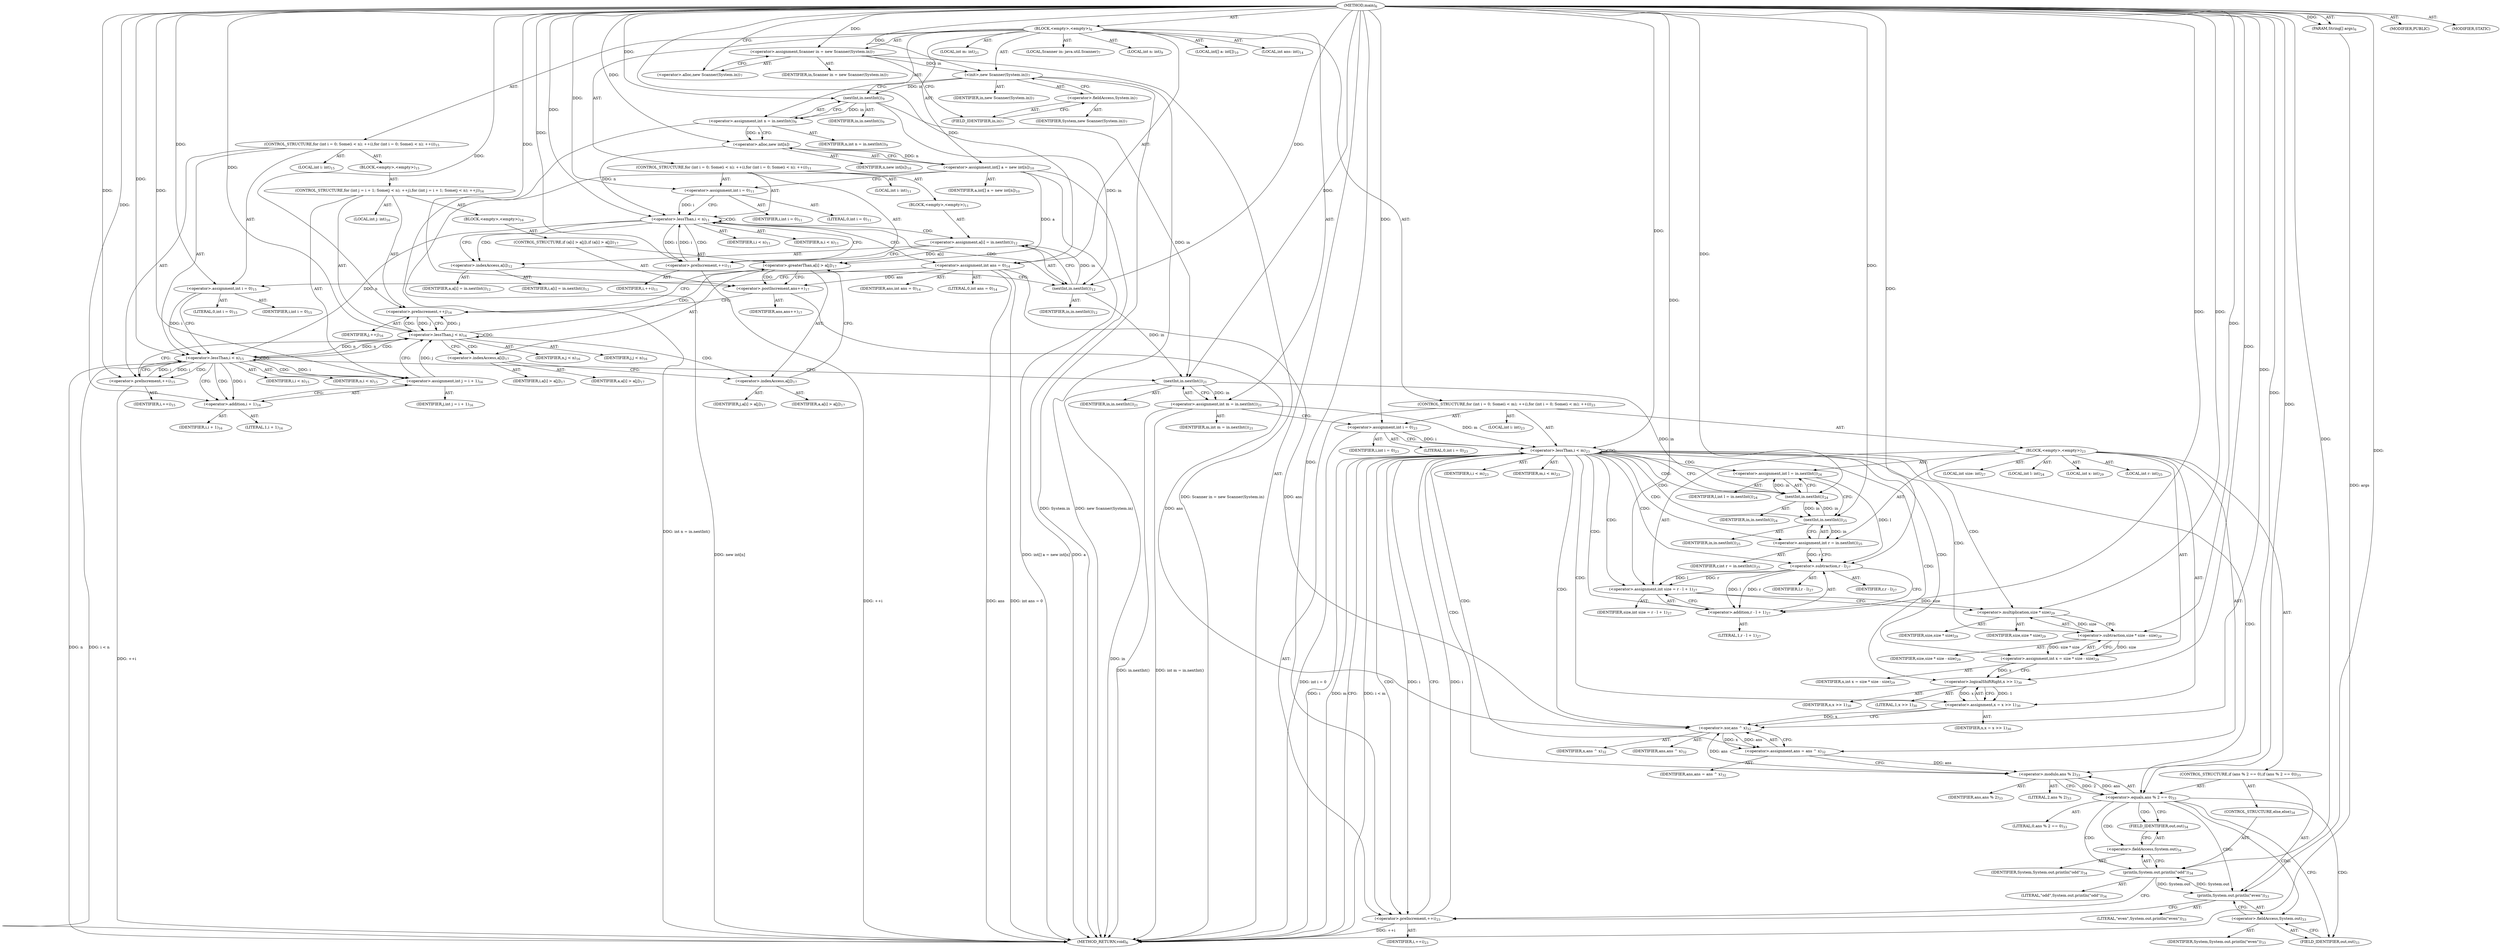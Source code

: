 digraph "main" {  
"19" [label = <(METHOD,main)<SUB>6</SUB>> ]
"20" [label = <(PARAM,String[] args)<SUB>6</SUB>> ]
"21" [label = <(BLOCK,&lt;empty&gt;,&lt;empty&gt;)<SUB>6</SUB>> ]
"4" [label = <(LOCAL,Scanner in: java.util.Scanner)<SUB>7</SUB>> ]
"22" [label = <(&lt;operator&gt;.assignment,Scanner in = new Scanner(System.in))<SUB>7</SUB>> ]
"23" [label = <(IDENTIFIER,in,Scanner in = new Scanner(System.in))<SUB>7</SUB>> ]
"24" [label = <(&lt;operator&gt;.alloc,new Scanner(System.in))<SUB>7</SUB>> ]
"25" [label = <(&lt;init&gt;,new Scanner(System.in))<SUB>7</SUB>> ]
"3" [label = <(IDENTIFIER,in,new Scanner(System.in))<SUB>7</SUB>> ]
"26" [label = <(&lt;operator&gt;.fieldAccess,System.in)<SUB>7</SUB>> ]
"27" [label = <(IDENTIFIER,System,new Scanner(System.in))<SUB>7</SUB>> ]
"28" [label = <(FIELD_IDENTIFIER,in,in)<SUB>7</SUB>> ]
"29" [label = <(LOCAL,int n: int)<SUB>9</SUB>> ]
"30" [label = <(&lt;operator&gt;.assignment,int n = in.nextInt())<SUB>9</SUB>> ]
"31" [label = <(IDENTIFIER,n,int n = in.nextInt())<SUB>9</SUB>> ]
"32" [label = <(nextInt,in.nextInt())<SUB>9</SUB>> ]
"33" [label = <(IDENTIFIER,in,in.nextInt())<SUB>9</SUB>> ]
"34" [label = <(LOCAL,int[] a: int[])<SUB>10</SUB>> ]
"35" [label = <(&lt;operator&gt;.assignment,int[] a = new int[n])<SUB>10</SUB>> ]
"36" [label = <(IDENTIFIER,a,int[] a = new int[n])<SUB>10</SUB>> ]
"37" [label = <(&lt;operator&gt;.alloc,new int[n])> ]
"38" [label = <(IDENTIFIER,n,new int[n])<SUB>10</SUB>> ]
"39" [label = <(CONTROL_STRUCTURE,for (int i = 0; Some(i &lt; n); ++i),for (int i = 0; Some(i &lt; n); ++i))<SUB>11</SUB>> ]
"40" [label = <(LOCAL,int i: int)<SUB>11</SUB>> ]
"41" [label = <(&lt;operator&gt;.assignment,int i = 0)<SUB>11</SUB>> ]
"42" [label = <(IDENTIFIER,i,int i = 0)<SUB>11</SUB>> ]
"43" [label = <(LITERAL,0,int i = 0)<SUB>11</SUB>> ]
"44" [label = <(&lt;operator&gt;.lessThan,i &lt; n)<SUB>11</SUB>> ]
"45" [label = <(IDENTIFIER,i,i &lt; n)<SUB>11</SUB>> ]
"46" [label = <(IDENTIFIER,n,i &lt; n)<SUB>11</SUB>> ]
"47" [label = <(&lt;operator&gt;.preIncrement,++i)<SUB>11</SUB>> ]
"48" [label = <(IDENTIFIER,i,++i)<SUB>11</SUB>> ]
"49" [label = <(BLOCK,&lt;empty&gt;,&lt;empty&gt;)<SUB>11</SUB>> ]
"50" [label = <(&lt;operator&gt;.assignment,a[i] = in.nextInt())<SUB>12</SUB>> ]
"51" [label = <(&lt;operator&gt;.indexAccess,a[i])<SUB>12</SUB>> ]
"52" [label = <(IDENTIFIER,a,a[i] = in.nextInt())<SUB>12</SUB>> ]
"53" [label = <(IDENTIFIER,i,a[i] = in.nextInt())<SUB>12</SUB>> ]
"54" [label = <(nextInt,in.nextInt())<SUB>12</SUB>> ]
"55" [label = <(IDENTIFIER,in,in.nextInt())<SUB>12</SUB>> ]
"56" [label = <(LOCAL,int ans: int)<SUB>14</SUB>> ]
"57" [label = <(&lt;operator&gt;.assignment,int ans = 0)<SUB>14</SUB>> ]
"58" [label = <(IDENTIFIER,ans,int ans = 0)<SUB>14</SUB>> ]
"59" [label = <(LITERAL,0,int ans = 0)<SUB>14</SUB>> ]
"60" [label = <(CONTROL_STRUCTURE,for (int i = 0; Some(i &lt; n); ++i),for (int i = 0; Some(i &lt; n); ++i))<SUB>15</SUB>> ]
"61" [label = <(LOCAL,int i: int)<SUB>15</SUB>> ]
"62" [label = <(&lt;operator&gt;.assignment,int i = 0)<SUB>15</SUB>> ]
"63" [label = <(IDENTIFIER,i,int i = 0)<SUB>15</SUB>> ]
"64" [label = <(LITERAL,0,int i = 0)<SUB>15</SUB>> ]
"65" [label = <(&lt;operator&gt;.lessThan,i &lt; n)<SUB>15</SUB>> ]
"66" [label = <(IDENTIFIER,i,i &lt; n)<SUB>15</SUB>> ]
"67" [label = <(IDENTIFIER,n,i &lt; n)<SUB>15</SUB>> ]
"68" [label = <(&lt;operator&gt;.preIncrement,++i)<SUB>15</SUB>> ]
"69" [label = <(IDENTIFIER,i,++i)<SUB>15</SUB>> ]
"70" [label = <(BLOCK,&lt;empty&gt;,&lt;empty&gt;)<SUB>15</SUB>> ]
"71" [label = <(CONTROL_STRUCTURE,for (int j = i + 1; Some(j &lt; n); ++j),for (int j = i + 1; Some(j &lt; n); ++j))<SUB>16</SUB>> ]
"72" [label = <(LOCAL,int j: int)<SUB>16</SUB>> ]
"73" [label = <(&lt;operator&gt;.assignment,int j = i + 1)<SUB>16</SUB>> ]
"74" [label = <(IDENTIFIER,j,int j = i + 1)<SUB>16</SUB>> ]
"75" [label = <(&lt;operator&gt;.addition,i + 1)<SUB>16</SUB>> ]
"76" [label = <(IDENTIFIER,i,i + 1)<SUB>16</SUB>> ]
"77" [label = <(LITERAL,1,i + 1)<SUB>16</SUB>> ]
"78" [label = <(&lt;operator&gt;.lessThan,j &lt; n)<SUB>16</SUB>> ]
"79" [label = <(IDENTIFIER,j,j &lt; n)<SUB>16</SUB>> ]
"80" [label = <(IDENTIFIER,n,j &lt; n)<SUB>16</SUB>> ]
"81" [label = <(&lt;operator&gt;.preIncrement,++j)<SUB>16</SUB>> ]
"82" [label = <(IDENTIFIER,j,++j)<SUB>16</SUB>> ]
"83" [label = <(BLOCK,&lt;empty&gt;,&lt;empty&gt;)<SUB>16</SUB>> ]
"84" [label = <(CONTROL_STRUCTURE,if (a[i] &gt; a[j]),if (a[i] &gt; a[j]))<SUB>17</SUB>> ]
"85" [label = <(&lt;operator&gt;.greaterThan,a[i] &gt; a[j])<SUB>17</SUB>> ]
"86" [label = <(&lt;operator&gt;.indexAccess,a[i])<SUB>17</SUB>> ]
"87" [label = <(IDENTIFIER,a,a[i] &gt; a[j])<SUB>17</SUB>> ]
"88" [label = <(IDENTIFIER,i,a[i] &gt; a[j])<SUB>17</SUB>> ]
"89" [label = <(&lt;operator&gt;.indexAccess,a[j])<SUB>17</SUB>> ]
"90" [label = <(IDENTIFIER,a,a[i] &gt; a[j])<SUB>17</SUB>> ]
"91" [label = <(IDENTIFIER,j,a[i] &gt; a[j])<SUB>17</SUB>> ]
"92" [label = <(&lt;operator&gt;.postIncrement,ans++)<SUB>17</SUB>> ]
"93" [label = <(IDENTIFIER,ans,ans++)<SUB>17</SUB>> ]
"94" [label = <(LOCAL,int m: int)<SUB>21</SUB>> ]
"95" [label = <(&lt;operator&gt;.assignment,int m = in.nextInt())<SUB>21</SUB>> ]
"96" [label = <(IDENTIFIER,m,int m = in.nextInt())<SUB>21</SUB>> ]
"97" [label = <(nextInt,in.nextInt())<SUB>21</SUB>> ]
"98" [label = <(IDENTIFIER,in,in.nextInt())<SUB>21</SUB>> ]
"99" [label = <(CONTROL_STRUCTURE,for (int i = 0; Some(i &lt; m); ++i),for (int i = 0; Some(i &lt; m); ++i))<SUB>23</SUB>> ]
"100" [label = <(LOCAL,int i: int)<SUB>23</SUB>> ]
"101" [label = <(&lt;operator&gt;.assignment,int i = 0)<SUB>23</SUB>> ]
"102" [label = <(IDENTIFIER,i,int i = 0)<SUB>23</SUB>> ]
"103" [label = <(LITERAL,0,int i = 0)<SUB>23</SUB>> ]
"104" [label = <(&lt;operator&gt;.lessThan,i &lt; m)<SUB>23</SUB>> ]
"105" [label = <(IDENTIFIER,i,i &lt; m)<SUB>23</SUB>> ]
"106" [label = <(IDENTIFIER,m,i &lt; m)<SUB>23</SUB>> ]
"107" [label = <(&lt;operator&gt;.preIncrement,++i)<SUB>23</SUB>> ]
"108" [label = <(IDENTIFIER,i,++i)<SUB>23</SUB>> ]
"109" [label = <(BLOCK,&lt;empty&gt;,&lt;empty&gt;)<SUB>23</SUB>> ]
"110" [label = <(LOCAL,int l: int)<SUB>24</SUB>> ]
"111" [label = <(&lt;operator&gt;.assignment,int l = in.nextInt())<SUB>24</SUB>> ]
"112" [label = <(IDENTIFIER,l,int l = in.nextInt())<SUB>24</SUB>> ]
"113" [label = <(nextInt,in.nextInt())<SUB>24</SUB>> ]
"114" [label = <(IDENTIFIER,in,in.nextInt())<SUB>24</SUB>> ]
"115" [label = <(LOCAL,int r: int)<SUB>25</SUB>> ]
"116" [label = <(&lt;operator&gt;.assignment,int r = in.nextInt())<SUB>25</SUB>> ]
"117" [label = <(IDENTIFIER,r,int r = in.nextInt())<SUB>25</SUB>> ]
"118" [label = <(nextInt,in.nextInt())<SUB>25</SUB>> ]
"119" [label = <(IDENTIFIER,in,in.nextInt())<SUB>25</SUB>> ]
"120" [label = <(LOCAL,int size: int)<SUB>27</SUB>> ]
"121" [label = <(&lt;operator&gt;.assignment,int size = r - l + 1)<SUB>27</SUB>> ]
"122" [label = <(IDENTIFIER,size,int size = r - l + 1)<SUB>27</SUB>> ]
"123" [label = <(&lt;operator&gt;.addition,r - l + 1)<SUB>27</SUB>> ]
"124" [label = <(&lt;operator&gt;.subtraction,r - l)<SUB>27</SUB>> ]
"125" [label = <(IDENTIFIER,r,r - l)<SUB>27</SUB>> ]
"126" [label = <(IDENTIFIER,l,r - l)<SUB>27</SUB>> ]
"127" [label = <(LITERAL,1,r - l + 1)<SUB>27</SUB>> ]
"128" [label = <(LOCAL,int x: int)<SUB>29</SUB>> ]
"129" [label = <(&lt;operator&gt;.assignment,int x = size * size - size)<SUB>29</SUB>> ]
"130" [label = <(IDENTIFIER,x,int x = size * size - size)<SUB>29</SUB>> ]
"131" [label = <(&lt;operator&gt;.subtraction,size * size - size)<SUB>29</SUB>> ]
"132" [label = <(&lt;operator&gt;.multiplication,size * size)<SUB>29</SUB>> ]
"133" [label = <(IDENTIFIER,size,size * size)<SUB>29</SUB>> ]
"134" [label = <(IDENTIFIER,size,size * size)<SUB>29</SUB>> ]
"135" [label = <(IDENTIFIER,size,size * size - size)<SUB>29</SUB>> ]
"136" [label = <(&lt;operator&gt;.assignment,x = x &gt;&gt; 1)<SUB>30</SUB>> ]
"137" [label = <(IDENTIFIER,x,x = x &gt;&gt; 1)<SUB>30</SUB>> ]
"138" [label = <(&lt;operator&gt;.logicalShiftRight,x &gt;&gt; 1)<SUB>30</SUB>> ]
"139" [label = <(IDENTIFIER,x,x &gt;&gt; 1)<SUB>30</SUB>> ]
"140" [label = <(LITERAL,1,x &gt;&gt; 1)<SUB>30</SUB>> ]
"141" [label = <(&lt;operator&gt;.assignment,ans = ans ^ x)<SUB>32</SUB>> ]
"142" [label = <(IDENTIFIER,ans,ans = ans ^ x)<SUB>32</SUB>> ]
"143" [label = <(&lt;operator&gt;.xor,ans ^ x)<SUB>32</SUB>> ]
"144" [label = <(IDENTIFIER,ans,ans ^ x)<SUB>32</SUB>> ]
"145" [label = <(IDENTIFIER,x,ans ^ x)<SUB>32</SUB>> ]
"146" [label = <(CONTROL_STRUCTURE,if (ans % 2 == 0),if (ans % 2 == 0))<SUB>33</SUB>> ]
"147" [label = <(&lt;operator&gt;.equals,ans % 2 == 0)<SUB>33</SUB>> ]
"148" [label = <(&lt;operator&gt;.modulo,ans % 2)<SUB>33</SUB>> ]
"149" [label = <(IDENTIFIER,ans,ans % 2)<SUB>33</SUB>> ]
"150" [label = <(LITERAL,2,ans % 2)<SUB>33</SUB>> ]
"151" [label = <(LITERAL,0,ans % 2 == 0)<SUB>33</SUB>> ]
"152" [label = <(println,System.out.println(&quot;even&quot;))<SUB>33</SUB>> ]
"153" [label = <(&lt;operator&gt;.fieldAccess,System.out)<SUB>33</SUB>> ]
"154" [label = <(IDENTIFIER,System,System.out.println(&quot;even&quot;))<SUB>33</SUB>> ]
"155" [label = <(FIELD_IDENTIFIER,out,out)<SUB>33</SUB>> ]
"156" [label = <(LITERAL,&quot;even&quot;,System.out.println(&quot;even&quot;))<SUB>33</SUB>> ]
"157" [label = <(CONTROL_STRUCTURE,else,else)<SUB>34</SUB>> ]
"158" [label = <(println,System.out.println(&quot;odd&quot;))<SUB>34</SUB>> ]
"159" [label = <(&lt;operator&gt;.fieldAccess,System.out)<SUB>34</SUB>> ]
"160" [label = <(IDENTIFIER,System,System.out.println(&quot;odd&quot;))<SUB>34</SUB>> ]
"161" [label = <(FIELD_IDENTIFIER,out,out)<SUB>34</SUB>> ]
"162" [label = <(LITERAL,&quot;odd&quot;,System.out.println(&quot;odd&quot;))<SUB>34</SUB>> ]
"163" [label = <(MODIFIER,PUBLIC)> ]
"164" [label = <(MODIFIER,STATIC)> ]
"165" [label = <(METHOD_RETURN,void)<SUB>6</SUB>> ]
  "19" -> "20"  [ label = "AST: "] 
  "19" -> "21"  [ label = "AST: "] 
  "19" -> "163"  [ label = "AST: "] 
  "19" -> "164"  [ label = "AST: "] 
  "19" -> "165"  [ label = "AST: "] 
  "21" -> "4"  [ label = "AST: "] 
  "21" -> "22"  [ label = "AST: "] 
  "21" -> "25"  [ label = "AST: "] 
  "21" -> "29"  [ label = "AST: "] 
  "21" -> "30"  [ label = "AST: "] 
  "21" -> "34"  [ label = "AST: "] 
  "21" -> "35"  [ label = "AST: "] 
  "21" -> "39"  [ label = "AST: "] 
  "21" -> "56"  [ label = "AST: "] 
  "21" -> "57"  [ label = "AST: "] 
  "21" -> "60"  [ label = "AST: "] 
  "21" -> "94"  [ label = "AST: "] 
  "21" -> "95"  [ label = "AST: "] 
  "21" -> "99"  [ label = "AST: "] 
  "22" -> "23"  [ label = "AST: "] 
  "22" -> "24"  [ label = "AST: "] 
  "25" -> "3"  [ label = "AST: "] 
  "25" -> "26"  [ label = "AST: "] 
  "26" -> "27"  [ label = "AST: "] 
  "26" -> "28"  [ label = "AST: "] 
  "30" -> "31"  [ label = "AST: "] 
  "30" -> "32"  [ label = "AST: "] 
  "32" -> "33"  [ label = "AST: "] 
  "35" -> "36"  [ label = "AST: "] 
  "35" -> "37"  [ label = "AST: "] 
  "37" -> "38"  [ label = "AST: "] 
  "39" -> "40"  [ label = "AST: "] 
  "39" -> "41"  [ label = "AST: "] 
  "39" -> "44"  [ label = "AST: "] 
  "39" -> "47"  [ label = "AST: "] 
  "39" -> "49"  [ label = "AST: "] 
  "41" -> "42"  [ label = "AST: "] 
  "41" -> "43"  [ label = "AST: "] 
  "44" -> "45"  [ label = "AST: "] 
  "44" -> "46"  [ label = "AST: "] 
  "47" -> "48"  [ label = "AST: "] 
  "49" -> "50"  [ label = "AST: "] 
  "50" -> "51"  [ label = "AST: "] 
  "50" -> "54"  [ label = "AST: "] 
  "51" -> "52"  [ label = "AST: "] 
  "51" -> "53"  [ label = "AST: "] 
  "54" -> "55"  [ label = "AST: "] 
  "57" -> "58"  [ label = "AST: "] 
  "57" -> "59"  [ label = "AST: "] 
  "60" -> "61"  [ label = "AST: "] 
  "60" -> "62"  [ label = "AST: "] 
  "60" -> "65"  [ label = "AST: "] 
  "60" -> "68"  [ label = "AST: "] 
  "60" -> "70"  [ label = "AST: "] 
  "62" -> "63"  [ label = "AST: "] 
  "62" -> "64"  [ label = "AST: "] 
  "65" -> "66"  [ label = "AST: "] 
  "65" -> "67"  [ label = "AST: "] 
  "68" -> "69"  [ label = "AST: "] 
  "70" -> "71"  [ label = "AST: "] 
  "71" -> "72"  [ label = "AST: "] 
  "71" -> "73"  [ label = "AST: "] 
  "71" -> "78"  [ label = "AST: "] 
  "71" -> "81"  [ label = "AST: "] 
  "71" -> "83"  [ label = "AST: "] 
  "73" -> "74"  [ label = "AST: "] 
  "73" -> "75"  [ label = "AST: "] 
  "75" -> "76"  [ label = "AST: "] 
  "75" -> "77"  [ label = "AST: "] 
  "78" -> "79"  [ label = "AST: "] 
  "78" -> "80"  [ label = "AST: "] 
  "81" -> "82"  [ label = "AST: "] 
  "83" -> "84"  [ label = "AST: "] 
  "84" -> "85"  [ label = "AST: "] 
  "84" -> "92"  [ label = "AST: "] 
  "85" -> "86"  [ label = "AST: "] 
  "85" -> "89"  [ label = "AST: "] 
  "86" -> "87"  [ label = "AST: "] 
  "86" -> "88"  [ label = "AST: "] 
  "89" -> "90"  [ label = "AST: "] 
  "89" -> "91"  [ label = "AST: "] 
  "92" -> "93"  [ label = "AST: "] 
  "95" -> "96"  [ label = "AST: "] 
  "95" -> "97"  [ label = "AST: "] 
  "97" -> "98"  [ label = "AST: "] 
  "99" -> "100"  [ label = "AST: "] 
  "99" -> "101"  [ label = "AST: "] 
  "99" -> "104"  [ label = "AST: "] 
  "99" -> "107"  [ label = "AST: "] 
  "99" -> "109"  [ label = "AST: "] 
  "101" -> "102"  [ label = "AST: "] 
  "101" -> "103"  [ label = "AST: "] 
  "104" -> "105"  [ label = "AST: "] 
  "104" -> "106"  [ label = "AST: "] 
  "107" -> "108"  [ label = "AST: "] 
  "109" -> "110"  [ label = "AST: "] 
  "109" -> "111"  [ label = "AST: "] 
  "109" -> "115"  [ label = "AST: "] 
  "109" -> "116"  [ label = "AST: "] 
  "109" -> "120"  [ label = "AST: "] 
  "109" -> "121"  [ label = "AST: "] 
  "109" -> "128"  [ label = "AST: "] 
  "109" -> "129"  [ label = "AST: "] 
  "109" -> "136"  [ label = "AST: "] 
  "109" -> "141"  [ label = "AST: "] 
  "109" -> "146"  [ label = "AST: "] 
  "111" -> "112"  [ label = "AST: "] 
  "111" -> "113"  [ label = "AST: "] 
  "113" -> "114"  [ label = "AST: "] 
  "116" -> "117"  [ label = "AST: "] 
  "116" -> "118"  [ label = "AST: "] 
  "118" -> "119"  [ label = "AST: "] 
  "121" -> "122"  [ label = "AST: "] 
  "121" -> "123"  [ label = "AST: "] 
  "123" -> "124"  [ label = "AST: "] 
  "123" -> "127"  [ label = "AST: "] 
  "124" -> "125"  [ label = "AST: "] 
  "124" -> "126"  [ label = "AST: "] 
  "129" -> "130"  [ label = "AST: "] 
  "129" -> "131"  [ label = "AST: "] 
  "131" -> "132"  [ label = "AST: "] 
  "131" -> "135"  [ label = "AST: "] 
  "132" -> "133"  [ label = "AST: "] 
  "132" -> "134"  [ label = "AST: "] 
  "136" -> "137"  [ label = "AST: "] 
  "136" -> "138"  [ label = "AST: "] 
  "138" -> "139"  [ label = "AST: "] 
  "138" -> "140"  [ label = "AST: "] 
  "141" -> "142"  [ label = "AST: "] 
  "141" -> "143"  [ label = "AST: "] 
  "143" -> "144"  [ label = "AST: "] 
  "143" -> "145"  [ label = "AST: "] 
  "146" -> "147"  [ label = "AST: "] 
  "146" -> "152"  [ label = "AST: "] 
  "146" -> "157"  [ label = "AST: "] 
  "147" -> "148"  [ label = "AST: "] 
  "147" -> "151"  [ label = "AST: "] 
  "148" -> "149"  [ label = "AST: "] 
  "148" -> "150"  [ label = "AST: "] 
  "152" -> "153"  [ label = "AST: "] 
  "152" -> "156"  [ label = "AST: "] 
  "153" -> "154"  [ label = "AST: "] 
  "153" -> "155"  [ label = "AST: "] 
  "157" -> "158"  [ label = "AST: "] 
  "158" -> "159"  [ label = "AST: "] 
  "158" -> "162"  [ label = "AST: "] 
  "159" -> "160"  [ label = "AST: "] 
  "159" -> "161"  [ label = "AST: "] 
  "22" -> "28"  [ label = "CFG: "] 
  "25" -> "32"  [ label = "CFG: "] 
  "30" -> "37"  [ label = "CFG: "] 
  "35" -> "41"  [ label = "CFG: "] 
  "57" -> "62"  [ label = "CFG: "] 
  "95" -> "101"  [ label = "CFG: "] 
  "24" -> "22"  [ label = "CFG: "] 
  "26" -> "25"  [ label = "CFG: "] 
  "32" -> "30"  [ label = "CFG: "] 
  "37" -> "35"  [ label = "CFG: "] 
  "41" -> "44"  [ label = "CFG: "] 
  "44" -> "51"  [ label = "CFG: "] 
  "44" -> "57"  [ label = "CFG: "] 
  "47" -> "44"  [ label = "CFG: "] 
  "62" -> "65"  [ label = "CFG: "] 
  "65" -> "75"  [ label = "CFG: "] 
  "65" -> "97"  [ label = "CFG: "] 
  "68" -> "65"  [ label = "CFG: "] 
  "97" -> "95"  [ label = "CFG: "] 
  "101" -> "104"  [ label = "CFG: "] 
  "104" -> "165"  [ label = "CFG: "] 
  "104" -> "113"  [ label = "CFG: "] 
  "107" -> "104"  [ label = "CFG: "] 
  "28" -> "26"  [ label = "CFG: "] 
  "50" -> "47"  [ label = "CFG: "] 
  "111" -> "118"  [ label = "CFG: "] 
  "116" -> "124"  [ label = "CFG: "] 
  "121" -> "132"  [ label = "CFG: "] 
  "129" -> "138"  [ label = "CFG: "] 
  "136" -> "143"  [ label = "CFG: "] 
  "141" -> "148"  [ label = "CFG: "] 
  "51" -> "54"  [ label = "CFG: "] 
  "54" -> "50"  [ label = "CFG: "] 
  "73" -> "78"  [ label = "CFG: "] 
  "78" -> "86"  [ label = "CFG: "] 
  "78" -> "68"  [ label = "CFG: "] 
  "81" -> "78"  [ label = "CFG: "] 
  "113" -> "111"  [ label = "CFG: "] 
  "118" -> "116"  [ label = "CFG: "] 
  "123" -> "121"  [ label = "CFG: "] 
  "131" -> "129"  [ label = "CFG: "] 
  "138" -> "136"  [ label = "CFG: "] 
  "143" -> "141"  [ label = "CFG: "] 
  "147" -> "155"  [ label = "CFG: "] 
  "147" -> "161"  [ label = "CFG: "] 
  "152" -> "107"  [ label = "CFG: "] 
  "75" -> "73"  [ label = "CFG: "] 
  "124" -> "123"  [ label = "CFG: "] 
  "132" -> "131"  [ label = "CFG: "] 
  "148" -> "147"  [ label = "CFG: "] 
  "153" -> "152"  [ label = "CFG: "] 
  "158" -> "107"  [ label = "CFG: "] 
  "85" -> "92"  [ label = "CFG: "] 
  "85" -> "81"  [ label = "CFG: "] 
  "92" -> "81"  [ label = "CFG: "] 
  "155" -> "153"  [ label = "CFG: "] 
  "159" -> "158"  [ label = "CFG: "] 
  "86" -> "89"  [ label = "CFG: "] 
  "89" -> "85"  [ label = "CFG: "] 
  "161" -> "159"  [ label = "CFG: "] 
  "19" -> "24"  [ label = "CFG: "] 
  "20" -> "165"  [ label = "DDG: args"] 
  "22" -> "165"  [ label = "DDG: Scanner in = new Scanner(System.in)"] 
  "25" -> "165"  [ label = "DDG: System.in"] 
  "25" -> "165"  [ label = "DDG: new Scanner(System.in)"] 
  "30" -> "165"  [ label = "DDG: int n = in.nextInt()"] 
  "35" -> "165"  [ label = "DDG: a"] 
  "35" -> "165"  [ label = "DDG: new int[n]"] 
  "35" -> "165"  [ label = "DDG: int[] a = new int[n]"] 
  "57" -> "165"  [ label = "DDG: ans"] 
  "57" -> "165"  [ label = "DDG: int ans = 0"] 
  "65" -> "165"  [ label = "DDG: n"] 
  "65" -> "165"  [ label = "DDG: i &lt; n"] 
  "97" -> "165"  [ label = "DDG: in"] 
  "95" -> "165"  [ label = "DDG: in.nextInt()"] 
  "95" -> "165"  [ label = "DDG: int m = in.nextInt()"] 
  "101" -> "165"  [ label = "DDG: int i = 0"] 
  "104" -> "165"  [ label = "DDG: i"] 
  "104" -> "165"  [ label = "DDG: m"] 
  "104" -> "165"  [ label = "DDG: i &lt; m"] 
  "107" -> "165"  [ label = "DDG: ++i"] 
  "68" -> "165"  [ label = "DDG: ++i"] 
  "47" -> "165"  [ label = "DDG: ++i"] 
  "19" -> "20"  [ label = "DDG: "] 
  "19" -> "22"  [ label = "DDG: "] 
  "32" -> "30"  [ label = "DDG: in"] 
  "37" -> "35"  [ label = "DDG: n"] 
  "19" -> "57"  [ label = "DDG: "] 
  "97" -> "95"  [ label = "DDG: in"] 
  "22" -> "25"  [ label = "DDG: in"] 
  "19" -> "25"  [ label = "DDG: "] 
  "19" -> "41"  [ label = "DDG: "] 
  "19" -> "62"  [ label = "DDG: "] 
  "19" -> "101"  [ label = "DDG: "] 
  "25" -> "32"  [ label = "DDG: in"] 
  "19" -> "32"  [ label = "DDG: "] 
  "30" -> "37"  [ label = "DDG: n"] 
  "19" -> "37"  [ label = "DDG: "] 
  "41" -> "44"  [ label = "DDG: i"] 
  "47" -> "44"  [ label = "DDG: i"] 
  "19" -> "44"  [ label = "DDG: "] 
  "37" -> "44"  [ label = "DDG: n"] 
  "44" -> "47"  [ label = "DDG: i"] 
  "19" -> "47"  [ label = "DDG: "] 
  "54" -> "50"  [ label = "DDG: in"] 
  "62" -> "65"  [ label = "DDG: i"] 
  "68" -> "65"  [ label = "DDG: i"] 
  "19" -> "65"  [ label = "DDG: "] 
  "44" -> "65"  [ label = "DDG: n"] 
  "78" -> "65"  [ label = "DDG: n"] 
  "19" -> "68"  [ label = "DDG: "] 
  "65" -> "68"  [ label = "DDG: i"] 
  "32" -> "97"  [ label = "DDG: in"] 
  "54" -> "97"  [ label = "DDG: in"] 
  "19" -> "97"  [ label = "DDG: "] 
  "101" -> "104"  [ label = "DDG: i"] 
  "107" -> "104"  [ label = "DDG: i"] 
  "19" -> "104"  [ label = "DDG: "] 
  "95" -> "104"  [ label = "DDG: m"] 
  "104" -> "107"  [ label = "DDG: i"] 
  "19" -> "107"  [ label = "DDG: "] 
  "113" -> "111"  [ label = "DDG: in"] 
  "118" -> "116"  [ label = "DDG: in"] 
  "124" -> "121"  [ label = "DDG: r"] 
  "124" -> "121"  [ label = "DDG: l"] 
  "19" -> "121"  [ label = "DDG: "] 
  "131" -> "129"  [ label = "DDG: size * size"] 
  "131" -> "129"  [ label = "DDG: size"] 
  "138" -> "136"  [ label = "DDG: x"] 
  "138" -> "136"  [ label = "DDG: 1"] 
  "143" -> "141"  [ label = "DDG: ans"] 
  "143" -> "141"  [ label = "DDG: x"] 
  "65" -> "73"  [ label = "DDG: i"] 
  "19" -> "73"  [ label = "DDG: "] 
  "32" -> "54"  [ label = "DDG: in"] 
  "19" -> "54"  [ label = "DDG: "] 
  "73" -> "78"  [ label = "DDG: j"] 
  "81" -> "78"  [ label = "DDG: j"] 
  "19" -> "78"  [ label = "DDG: "] 
  "65" -> "78"  [ label = "DDG: n"] 
  "78" -> "81"  [ label = "DDG: j"] 
  "19" -> "81"  [ label = "DDG: "] 
  "97" -> "113"  [ label = "DDG: in"] 
  "118" -> "113"  [ label = "DDG: in"] 
  "19" -> "113"  [ label = "DDG: "] 
  "113" -> "118"  [ label = "DDG: in"] 
  "19" -> "118"  [ label = "DDG: "] 
  "124" -> "123"  [ label = "DDG: r"] 
  "124" -> "123"  [ label = "DDG: l"] 
  "19" -> "123"  [ label = "DDG: "] 
  "132" -> "131"  [ label = "DDG: size"] 
  "19" -> "131"  [ label = "DDG: "] 
  "129" -> "138"  [ label = "DDG: x"] 
  "19" -> "138"  [ label = "DDG: "] 
  "57" -> "143"  [ label = "DDG: ans"] 
  "148" -> "143"  [ label = "DDG: ans"] 
  "92" -> "143"  [ label = "DDG: ans"] 
  "19" -> "143"  [ label = "DDG: "] 
  "136" -> "143"  [ label = "DDG: x"] 
  "148" -> "147"  [ label = "DDG: ans"] 
  "148" -> "147"  [ label = "DDG: 2"] 
  "19" -> "147"  [ label = "DDG: "] 
  "158" -> "152"  [ label = "DDG: System.out"] 
  "19" -> "152"  [ label = "DDG: "] 
  "65" -> "75"  [ label = "DDG: i"] 
  "19" -> "75"  [ label = "DDG: "] 
  "116" -> "124"  [ label = "DDG: r"] 
  "19" -> "124"  [ label = "DDG: "] 
  "111" -> "124"  [ label = "DDG: l"] 
  "121" -> "132"  [ label = "DDG: size"] 
  "19" -> "132"  [ label = "DDG: "] 
  "141" -> "148"  [ label = "DDG: ans"] 
  "19" -> "148"  [ label = "DDG: "] 
  "152" -> "158"  [ label = "DDG: System.out"] 
  "19" -> "158"  [ label = "DDG: "] 
  "35" -> "85"  [ label = "DDG: a"] 
  "50" -> "85"  [ label = "DDG: a[i]"] 
  "57" -> "92"  [ label = "DDG: ans"] 
  "19" -> "92"  [ label = "DDG: "] 
  "44" -> "47"  [ label = "CDG: "] 
  "44" -> "51"  [ label = "CDG: "] 
  "44" -> "50"  [ label = "CDG: "] 
  "44" -> "44"  [ label = "CDG: "] 
  "44" -> "54"  [ label = "CDG: "] 
  "65" -> "68"  [ label = "CDG: "] 
  "65" -> "73"  [ label = "CDG: "] 
  "65" -> "75"  [ label = "CDG: "] 
  "65" -> "65"  [ label = "CDG: "] 
  "65" -> "78"  [ label = "CDG: "] 
  "104" -> "107"  [ label = "CDG: "] 
  "104" -> "141"  [ label = "CDG: "] 
  "104" -> "113"  [ label = "CDG: "] 
  "104" -> "136"  [ label = "CDG: "] 
  "104" -> "116"  [ label = "CDG: "] 
  "104" -> "131"  [ label = "CDG: "] 
  "104" -> "132"  [ label = "CDG: "] 
  "104" -> "104"  [ label = "CDG: "] 
  "104" -> "121"  [ label = "CDG: "] 
  "104" -> "123"  [ label = "CDG: "] 
  "104" -> "129"  [ label = "CDG: "] 
  "104" -> "138"  [ label = "CDG: "] 
  "104" -> "148"  [ label = "CDG: "] 
  "104" -> "143"  [ label = "CDG: "] 
  "104" -> "118"  [ label = "CDG: "] 
  "104" -> "147"  [ label = "CDG: "] 
  "104" -> "124"  [ label = "CDG: "] 
  "104" -> "111"  [ label = "CDG: "] 
  "78" -> "89"  [ label = "CDG: "] 
  "78" -> "81"  [ label = "CDG: "] 
  "78" -> "85"  [ label = "CDG: "] 
  "78" -> "78"  [ label = "CDG: "] 
  "78" -> "86"  [ label = "CDG: "] 
  "147" -> "161"  [ label = "CDG: "] 
  "147" -> "153"  [ label = "CDG: "] 
  "147" -> "159"  [ label = "CDG: "] 
  "147" -> "152"  [ label = "CDG: "] 
  "147" -> "155"  [ label = "CDG: "] 
  "147" -> "158"  [ label = "CDG: "] 
  "85" -> "92"  [ label = "CDG: "] 
}

